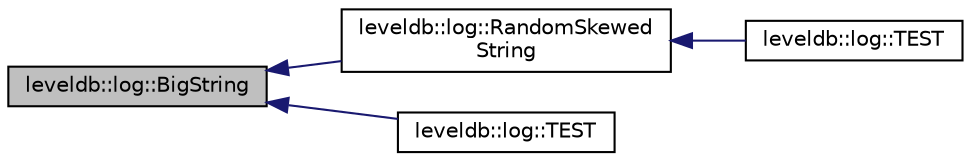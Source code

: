 digraph "leveldb::log::BigString"
{
  edge [fontname="Helvetica",fontsize="10",labelfontname="Helvetica",labelfontsize="10"];
  node [fontname="Helvetica",fontsize="10",shape=record];
  rankdir="LR";
  Node1 [label="leveldb::log::BigString",height=0.2,width=0.4,color="black", fillcolor="grey75", style="filled" fontcolor="black"];
  Node1 -> Node2 [dir="back",color="midnightblue",fontsize="10",style="solid"];
  Node2 [label="leveldb::log::RandomSkewed\lString",height=0.2,width=0.4,color="black", fillcolor="white", style="filled",URL="$namespaceleveldb_1_1log.html#a4f28769ffa840923fea43c6825a6a0e2"];
  Node2 -> Node3 [dir="back",color="midnightblue",fontsize="10",style="solid"];
  Node3 [label="leveldb::log::TEST",height=0.2,width=0.4,color="black", fillcolor="white", style="filled",URL="$namespaceleveldb_1_1log.html#a52d33034be964c0d0e40efdf4b423452"];
  Node1 -> Node4 [dir="back",color="midnightblue",fontsize="10",style="solid"];
  Node4 [label="leveldb::log::TEST",height=0.2,width=0.4,color="black", fillcolor="white", style="filled",URL="$namespaceleveldb_1_1log.html#ac15e5779ff43d83522727b8cc44882a2"];
}
